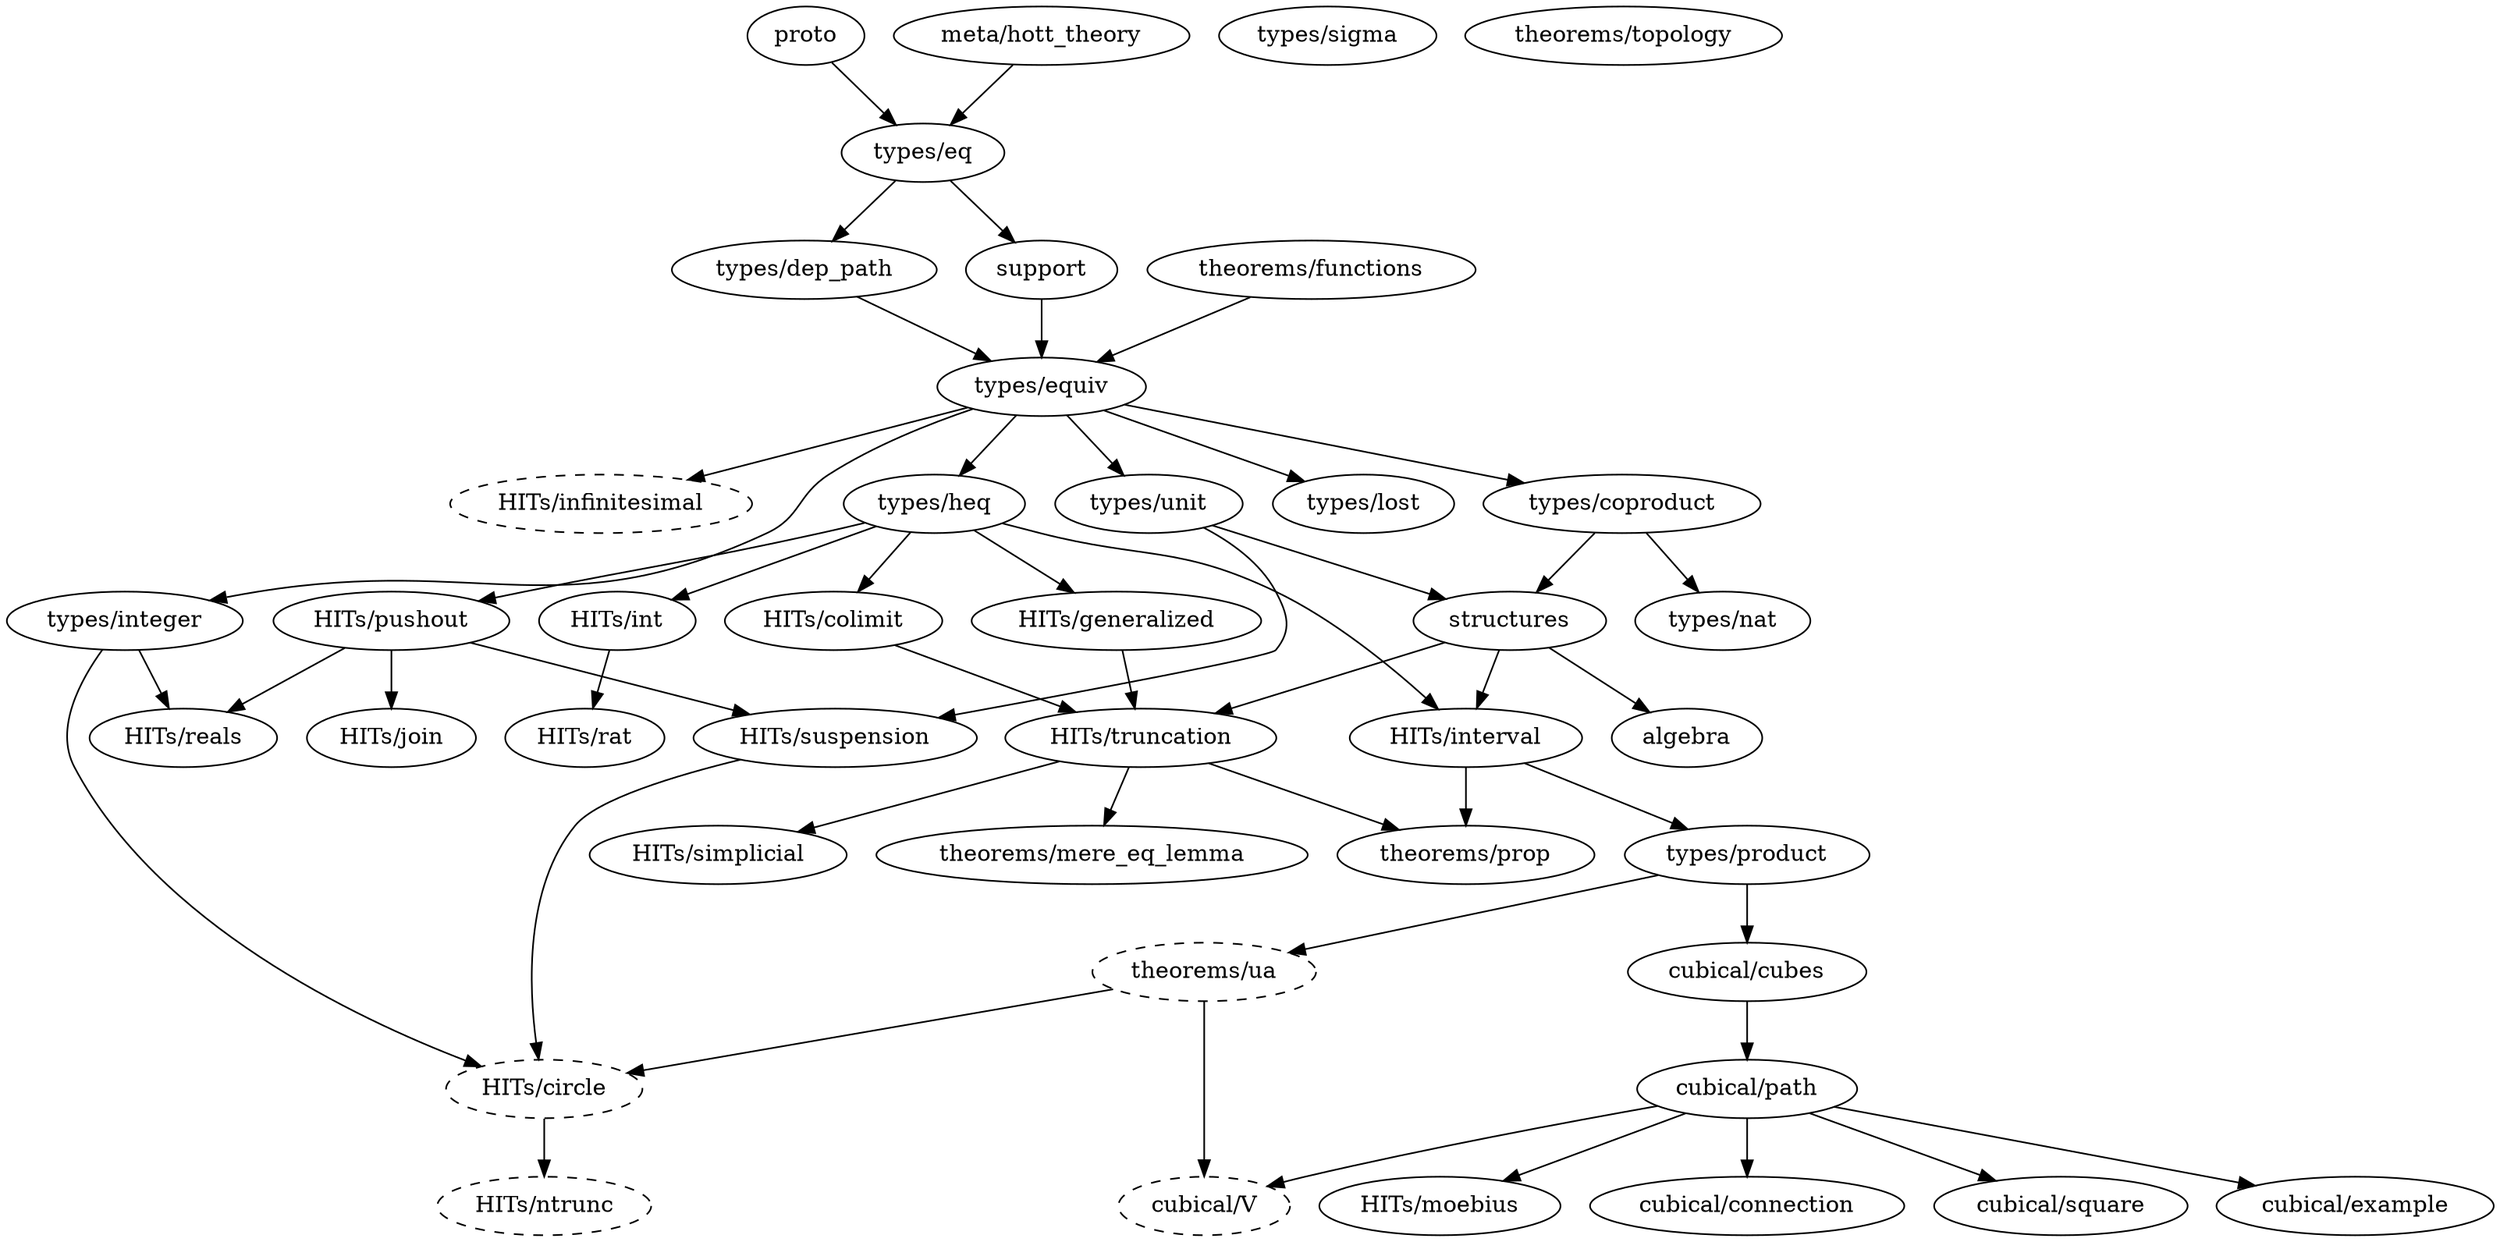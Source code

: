 digraph dependency_map {
  proto -> "types/eq"
  "meta/hott_theory" -> "types/eq"
  support -> "types/equiv"
  structures -> { "HITs/interval", "HITs/truncation", algebra }

  subgraph univalence {
    node [style=dashed]
    algebra
    "HITs/circle"
    "HITs/infinitesimal"
    "HITs/ntrunc"
    "theorems/ua"
    "cubical/V"
  }

  subgraph types {
    "types/coproduct" -> { "types/nat", structures }
    "types/dep_path" -> "types/equiv"
    "types/eq" -> { "types/dep_path", support }
    "types/equiv" -> {
      "types/heq",
      "types/integer",
      "HITs/infinitesimal",
      "types/coproduct",
      "types/lost",
      "types/unit"
    }
    "types/heq" -> {
      "HITs/colimit",
      "HITs/generalized",
      "HITs/int",
      "HITs/pushout",
      "HITs/interval"
    }
    "types/integer" ->  { "HITs/circle", "HITs/reals" }
    "types/lost"
    "types/nat"
    "types/product" -> { "cubical/cubes", "theorems/ua" }
    "types/sigma"
    "types/unit" -> { structures, "HITs/suspension" }
  }

  subgraph HITs {
    "HITs/circle" -> "HITs/ntrunc"
    "HITs/colimit" -> "HITs/truncation"
    "HITs/generalized" -> "HITs/truncation"
    "HITs/infinitesimal"
    "HITs/int" -> "HITs/rat"
    "HITs/interval" -> { "types/product", "theorems/prop" }
    "HITs/join"
    "HITs/pushout" -> {
      "HITs/join",
      "HITs/reals"
    }
    "HITs/pushout" -> "HITs/suspension"
    "HITs/rat"
    "HITs/reals"
    "HITs/simplicial"
    "HITs/suspension" -> "HITs/circle"
    "HITs/truncation" -> {
      "theorems/mere_eq_lemma",
      "theorems/prop",
      "HITs/simplicial"
    }
  }

  subgraph cubical {
    "cubical/path" -> "HITs/moebius"
    "cubical/path" -> "cubical/connection"
    "cubical/cubes" -> "cubical/path"
    "cubical/path" -> "cubical/square"
    "cubical/path" -> "cubical/example"
    "cubical/path" -> "cubical/V"
  }

  subgraph theorems {
    "theorems/functions" -> "types/equiv"
    "theorems/mere_eq_lemma"
    "theorems/prop"
    "theorems/topology"
    "theorems/ua" -> { "HITs/circle", "cubical/V" }
  }
}